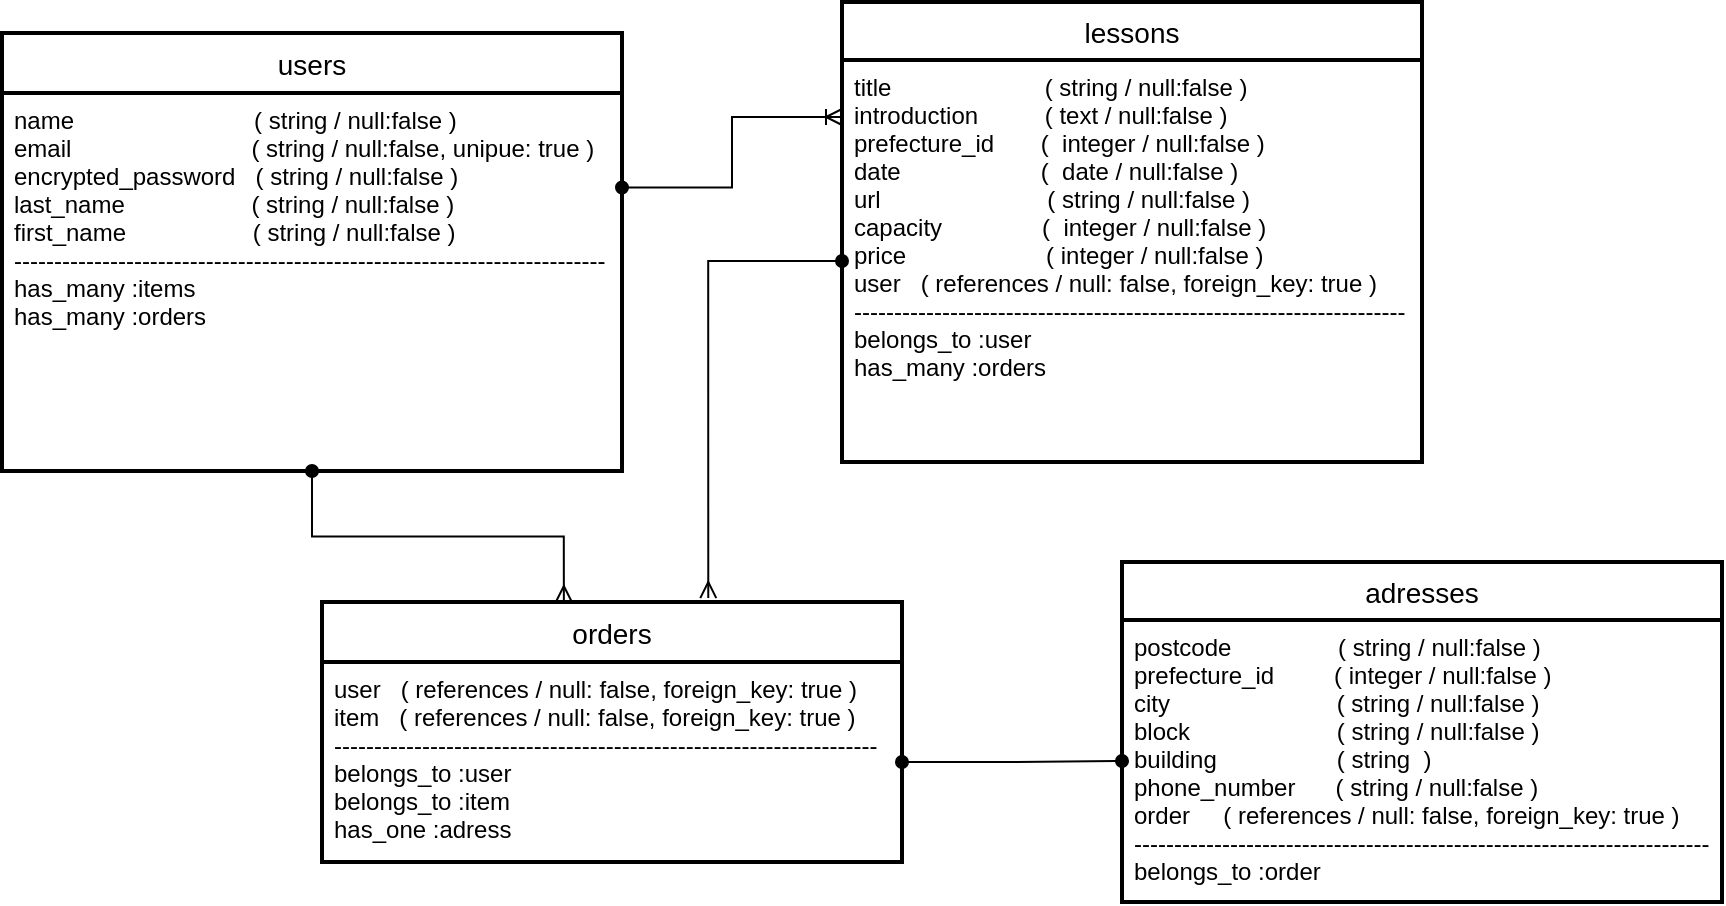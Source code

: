 <mxfile version="13.10.0" type="embed">
    <diagram id="Z-HG4MDMVgNVs1Y01BoM" name="ページ1">
        <mxGraphModel dx="566" dy="595" grid="1" gridSize="10" guides="1" tooltips="1" connect="1" arrows="1" fold="1" page="1" pageScale="1" pageWidth="1169" pageHeight="827" math="0" shadow="0">
            <root>
                <mxCell id="0"/>
                <mxCell id="1" parent="0"/>
                <mxCell id="8" value="users" style="swimlane;childLayout=stackLayout;horizontal=1;startSize=30;horizontalStack=0;rounded=0;fontSize=14;fontStyle=0;strokeWidth=2;resizeParent=0;resizeLast=1;shadow=0;dashed=0;align=center;" parent="1" vertex="1">
                    <mxGeometry x="80" y="185.5" width="310" height="219" as="geometry"/>
                </mxCell>
                <mxCell id="9" value="name                           ( string / null:false )&#10;email                           ( string / null:false, unipue: true )&#10;encrypted_password   ( string / null:false )&#10;last_name                   ( string / null:false )&#10;first_name                   ( string / null:false )&#10;--------------------------------------------------------------------------&#10;has_many :items&#10;has_many :orders " style="align=left;strokeColor=none;fillColor=none;spacingLeft=4;fontSize=12;verticalAlign=top;resizable=0;rotatable=0;part=1;" parent="8" vertex="1">
                    <mxGeometry y="30" width="310" height="189" as="geometry"/>
                </mxCell>
                <mxCell id="10" value="lessons" style="swimlane;childLayout=stackLayout;horizontal=1;startSize=29;horizontalStack=0;rounded=0;fontSize=14;fontStyle=0;strokeWidth=2;resizeParent=0;resizeLast=1;shadow=0;align=center;" parent="1" vertex="1">
                    <mxGeometry x="500" y="170" width="290" height="230" as="geometry"/>
                </mxCell>
                <mxCell id="11" value="title                       ( string / null:false )&#10;introduction          ( text / null:false )&#10;prefecture_id       (  integer / null:false )&#10;date                     (  date / null:false )&#10;url                         ( string / null:false )&#10;capacity               (  integer / null:false )&#10;price                     ( integer / null:false )&#10;user   ( references / null: false, foreign_key: true )&#10;---------------------------------------------------------------------&#10;belongs_to :user&#10;has_many :orders" style="align=left;strokeColor=none;fillColor=none;spacingLeft=4;fontSize=12;verticalAlign=top;resizable=0;rotatable=0;part=1;dashed=1;" parent="10" vertex="1">
                    <mxGeometry y="29" width="290" height="201" as="geometry"/>
                </mxCell>
                <mxCell id="12" value="adresses" style="swimlane;childLayout=stackLayout;horizontal=1;startSize=29;horizontalStack=0;rounded=0;fontSize=14;fontStyle=0;strokeWidth=2;resizeParent=0;resizeLast=1;shadow=0;align=center;" parent="1" vertex="1">
                    <mxGeometry x="640" y="450" width="300" height="170" as="geometry"/>
                </mxCell>
                <mxCell id="13" value="postcode                ( string / null:false )&#10;prefecture_id         ( integer / null:false )&#10;city                         ( string / null:false )&#10;block                      ( string / null:false )&#10;building                  ( string  )&#10;phone_number      ( string / null:false )&#10;order     ( references / null: false, foreign_key: true )&#10;------------------------------------------------------------------------&#10;belongs_to :order&#10;" style="align=left;strokeColor=none;fillColor=none;spacingLeft=4;fontSize=12;verticalAlign=top;resizable=0;rotatable=0;part=1;dashed=1;" parent="12" vertex="1">
                    <mxGeometry y="29" width="300" height="141" as="geometry"/>
                </mxCell>
                <mxCell id="14" value="orders" style="swimlane;childLayout=stackLayout;horizontal=1;startSize=30;horizontalStack=0;rounded=0;fontSize=14;fontStyle=0;strokeWidth=2;resizeParent=0;resizeLast=1;shadow=0;dashed=0;align=center;" parent="1" vertex="1">
                    <mxGeometry x="240" y="470" width="290" height="130" as="geometry"/>
                </mxCell>
                <mxCell id="15" value="user   ( references / null: false, foreign_key: true )&#10;item   ( references / null: false, foreign_key: true )&#10;--------------------------------------------------------------------&#10;belongs_to :user&#10;belongs_to :item&#10;has_one :adress" style="align=left;strokeColor=none;fillColor=none;spacingLeft=4;fontSize=12;verticalAlign=top;resizable=0;rotatable=0;part=1;" parent="14" vertex="1">
                    <mxGeometry y="30" width="290" height="100" as="geometry"/>
                </mxCell>
                <mxCell id="18" style="edgeStyle=orthogonalEdgeStyle;rounded=0;orthogonalLoop=1;jettySize=auto;html=1;exitX=0.5;exitY=1;exitDx=0;exitDy=0;startArrow=oval;startFill=1;endArrow=ERmany;endFill=0;entryX=0.417;entryY=0;entryDx=0;entryDy=0;entryPerimeter=0;" parent="1" source="9" target="14" edge="1">
                    <mxGeometry relative="1" as="geometry">
                        <mxPoint x="320" y="460" as="targetPoint"/>
                    </mxGeometry>
                </mxCell>
                <mxCell id="19" style="edgeStyle=orthogonalEdgeStyle;rounded=0;orthogonalLoop=1;jettySize=auto;html=1;exitX=0;exitY=0.5;exitDx=0;exitDy=0;entryX=0.666;entryY=-0.015;entryDx=0;entryDy=0;entryPerimeter=0;startArrow=oval;startFill=1;endArrow=ERmany;endFill=0;" parent="1" source="11" target="14" edge="1">
                    <mxGeometry relative="1" as="geometry"/>
                </mxCell>
                <mxCell id="20" style="edgeStyle=orthogonalEdgeStyle;rounded=0;orthogonalLoop=1;jettySize=auto;html=1;exitX=1;exitY=0.5;exitDx=0;exitDy=0;startArrow=oval;startFill=1;endArrow=oval;endFill=1;" parent="1" source="15" target="13" edge="1">
                    <mxGeometry relative="1" as="geometry">
                        <mxPoint x="630" y="550" as="targetPoint"/>
                    </mxGeometry>
                </mxCell>
                <mxCell id="23" style="edgeStyle=orthogonalEdgeStyle;rounded=0;orthogonalLoop=1;jettySize=auto;html=1;exitX=1;exitY=0.25;exitDx=0;exitDy=0;entryX=0;entryY=0.25;entryDx=0;entryDy=0;startArrow=oval;startFill=1;endArrow=ERoneToMany;endFill=0;" parent="1" source="9" target="10" edge="1">
                    <mxGeometry relative="1" as="geometry"/>
                </mxCell>
            </root>
        </mxGraphModel>
    </diagram>
</mxfile>